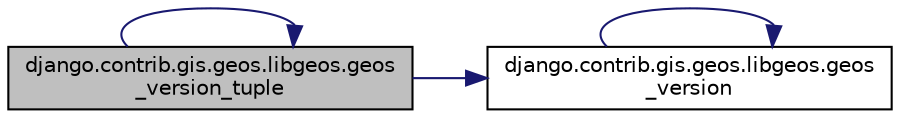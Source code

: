 digraph "django.contrib.gis.geos.libgeos.geos_version_tuple"
{
 // LATEX_PDF_SIZE
  edge [fontname="Helvetica",fontsize="10",labelfontname="Helvetica",labelfontsize="10"];
  node [fontname="Helvetica",fontsize="10",shape=record];
  rankdir="LR";
  Node1 [label="django.contrib.gis.geos.libgeos.geos\l_version_tuple",height=0.2,width=0.4,color="black", fillcolor="grey75", style="filled", fontcolor="black",tooltip=" "];
  Node1 -> Node2 [color="midnightblue",fontsize="10",style="solid",fontname="Helvetica"];
  Node2 [label="django.contrib.gis.geos.libgeos.geos\l_version",height=0.2,width=0.4,color="black", fillcolor="white", style="filled",URL="$d9/dc5/namespacedjango_1_1contrib_1_1gis_1_1geos_1_1libgeos.html#affd4f78adb3511aecf5f8534698fbc4a",tooltip=" "];
  Node2 -> Node2 [color="midnightblue",fontsize="10",style="solid",fontname="Helvetica"];
  Node1 -> Node1 [color="midnightblue",fontsize="10",style="solid",fontname="Helvetica"];
}
